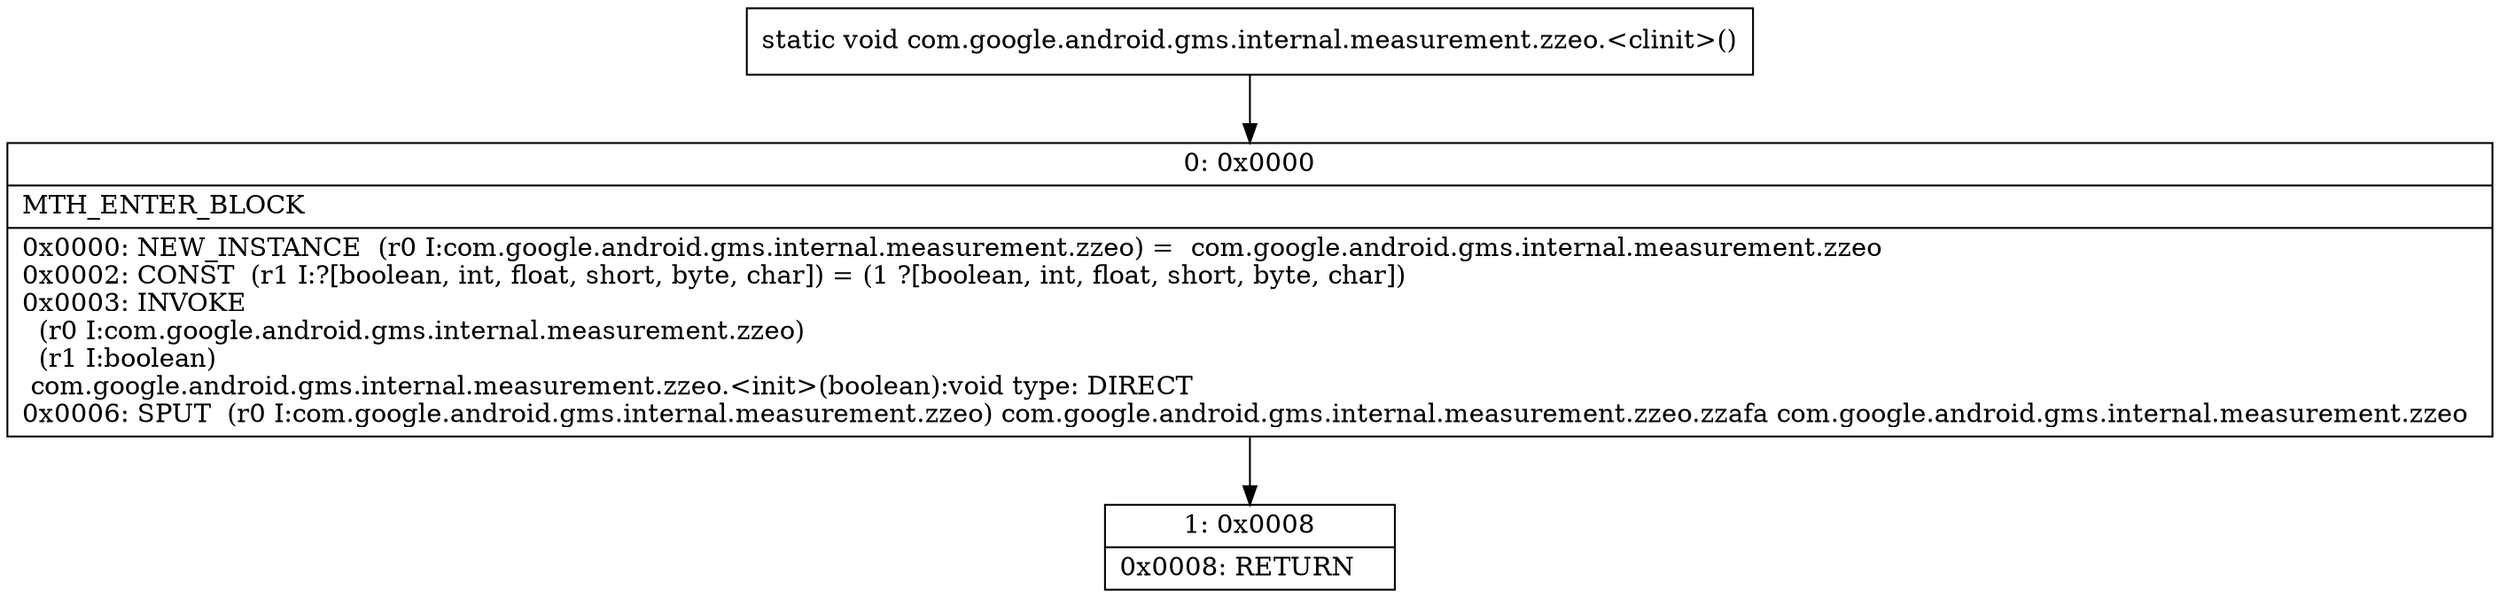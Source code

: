 digraph "CFG forcom.google.android.gms.internal.measurement.zzeo.\<clinit\>()V" {
Node_0 [shape=record,label="{0\:\ 0x0000|MTH_ENTER_BLOCK\l|0x0000: NEW_INSTANCE  (r0 I:com.google.android.gms.internal.measurement.zzeo) =  com.google.android.gms.internal.measurement.zzeo \l0x0002: CONST  (r1 I:?[boolean, int, float, short, byte, char]) = (1 ?[boolean, int, float, short, byte, char]) \l0x0003: INVOKE  \l  (r0 I:com.google.android.gms.internal.measurement.zzeo)\l  (r1 I:boolean)\l com.google.android.gms.internal.measurement.zzeo.\<init\>(boolean):void type: DIRECT \l0x0006: SPUT  (r0 I:com.google.android.gms.internal.measurement.zzeo) com.google.android.gms.internal.measurement.zzeo.zzafa com.google.android.gms.internal.measurement.zzeo \l}"];
Node_1 [shape=record,label="{1\:\ 0x0008|0x0008: RETURN   \l}"];
MethodNode[shape=record,label="{static void com.google.android.gms.internal.measurement.zzeo.\<clinit\>() }"];
MethodNode -> Node_0;
Node_0 -> Node_1;
}

